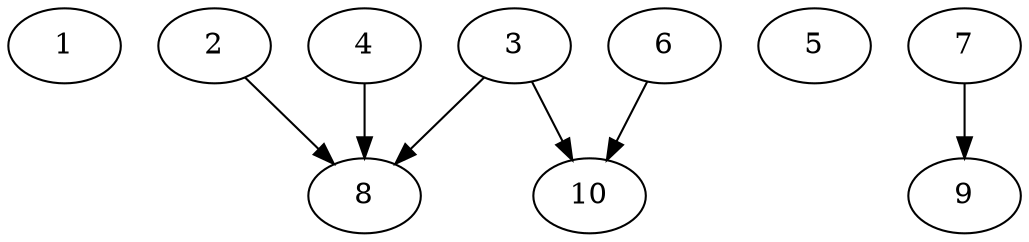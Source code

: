 // DAG automatically generated by daggen at Thu Oct  3 13:58:04 2019
// ./daggen --dot -n 10 --ccr 0.3 --fat 0.9 --regular 0.9 --density 0.9 --mindata 5242880 --maxdata 52428800 
digraph G {
  1 [size="71765333", alpha="0.16", expect_size="21529600"] 
  2 [size="109482667", alpha="0.03", expect_size="32844800"] 
  2 -> 8 [size ="32844800"]
  3 [size="55408640", alpha="0.16", expect_size="16622592"] 
  3 -> 8 [size ="16622592"]
  3 -> 10 [size ="16622592"]
  4 [size="40482133", alpha="0.06", expect_size="12144640"] 
  4 -> 8 [size ="12144640"]
  5 [size="156299947", alpha="0.17", expect_size="46889984"] 
  6 [size="78646613", alpha="0.05", expect_size="23593984"] 
  6 -> 10 [size ="23593984"]
  7 [size="74871467", alpha="0.10", expect_size="22461440"] 
  7 -> 9 [size ="22461440"]
  8 [size="157815467", alpha="0.13", expect_size="47344640"] 
  9 [size="24668160", alpha="0.09", expect_size="7400448"] 
  10 [size="123463680", alpha="0.05", expect_size="37039104"] 
}
